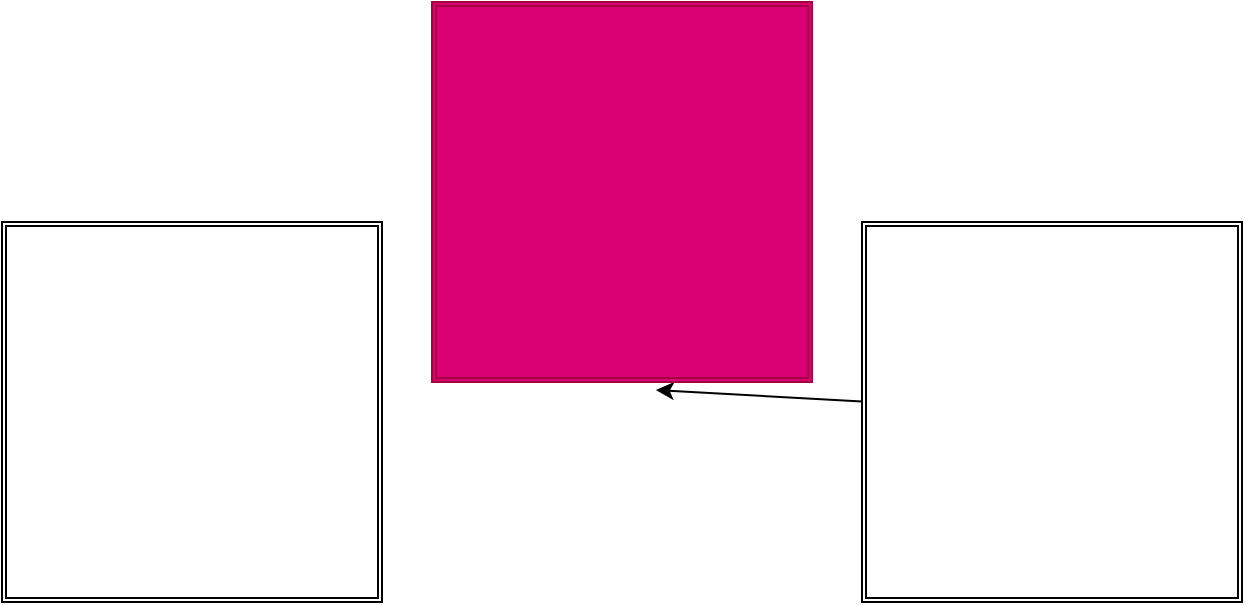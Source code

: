<mxfile>
    <diagram id="4LHGXfwumW-yfndAlgKw" name="Page-1">
        <mxGraphModel dx="650" dy="400" grid="1" gridSize="10" guides="1" tooltips="1" connect="1" arrows="1" fold="1" page="1" pageScale="1" pageWidth="850" pageHeight="1100" math="0" shadow="0">
            <root>
                <mxCell id="0"/>
                <mxCell id="1" parent="0"/>
                <mxCell id="2" value="" style="shape=ext;double=1;whiteSpace=wrap;html=1;aspect=fixed;" vertex="1" parent="1">
                    <mxGeometry x="20" y="140" width="190" height="190" as="geometry"/>
                </mxCell>
                <mxCell id="6" style="edgeStyle=none;html=1;entryX=0.589;entryY=1.021;entryDx=0;entryDy=0;entryPerimeter=0;" edge="1" parent="1" source="3" target="4">
                    <mxGeometry relative="1" as="geometry">
                        <mxPoint x="340" y="235" as="targetPoint"/>
                    </mxGeometry>
                </mxCell>
                <mxCell id="3" value="" style="shape=ext;double=1;whiteSpace=wrap;html=1;aspect=fixed;" vertex="1" parent="1">
                    <mxGeometry x="450" y="140" width="190" height="190" as="geometry"/>
                </mxCell>
                <mxCell id="4" value="" style="shape=ext;double=1;whiteSpace=wrap;html=1;aspect=fixed;fillColor=#d80073;fontColor=#ffffff;strokeColor=#A50040;" vertex="1" parent="1">
                    <mxGeometry x="235" y="30" width="190" height="190" as="geometry"/>
                </mxCell>
            </root>
        </mxGraphModel>
    </diagram>
</mxfile>